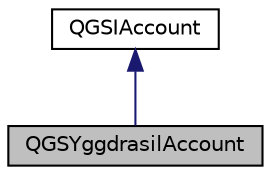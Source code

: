 digraph "QGSYggdrasilAccount"
{
  edge [fontname="Helvetica",fontsize="10",labelfontname="Helvetica",labelfontsize="10"];
  node [fontname="Helvetica",fontsize="10",shape=record];
  Node0 [label="QGSYggdrasilAccount",height=0.2,width=0.4,color="black", fillcolor="grey75", style="filled", fontcolor="black"];
  Node1 -> Node0 [dir="back",color="midnightblue",fontsize="10",style="solid",fontname="Helvetica"];
  Node1 [label="QGSIAccount",height=0.2,width=0.4,color="black", fillcolor="white", style="filled",URL="$class_q_g_s_i_account.html"];
}

